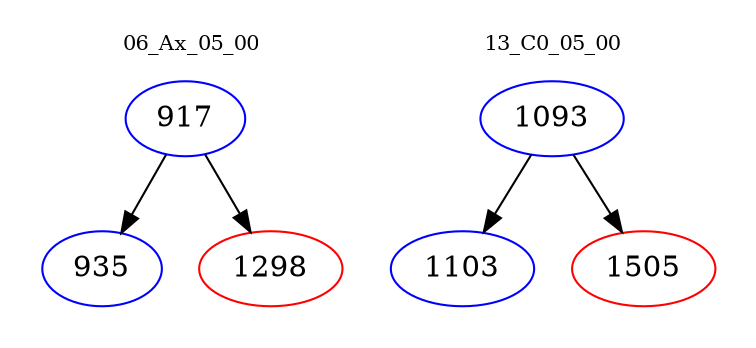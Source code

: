digraph{
subgraph cluster_0 {
color = white
label = "06_Ax_05_00";
fontsize=10;
T0_917 [label="917", color="blue"]
T0_917 -> T0_935 [color="black"]
T0_935 [label="935", color="blue"]
T0_917 -> T0_1298 [color="black"]
T0_1298 [label="1298", color="red"]
}
subgraph cluster_1 {
color = white
label = "13_C0_05_00";
fontsize=10;
T1_1093 [label="1093", color="blue"]
T1_1093 -> T1_1103 [color="black"]
T1_1103 [label="1103", color="blue"]
T1_1093 -> T1_1505 [color="black"]
T1_1505 [label="1505", color="red"]
}
}

